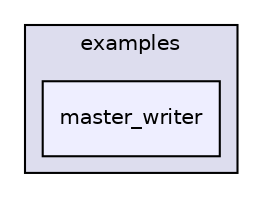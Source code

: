 digraph "Arduino/Libraries/Wire/examples/master_writer" {
  compound=true
  node [ fontsize="10", fontname="Helvetica"];
  edge [ labelfontsize="10", labelfontname="Helvetica"];
  subgraph clusterdir_645b4aab1957ceb4557ae254e9319172 {
    graph [ bgcolor="#ddddee", pencolor="black", label="examples" fontname="Helvetica", fontsize="10", URL="dir_645b4aab1957ceb4557ae254e9319172.html"]
  dir_9feefe6fbafff4dc44b0d87b59970c78 [shape=box, label="master_writer", style="filled", fillcolor="#eeeeff", pencolor="black", URL="dir_9feefe6fbafff4dc44b0d87b59970c78.html"];
  }
}
